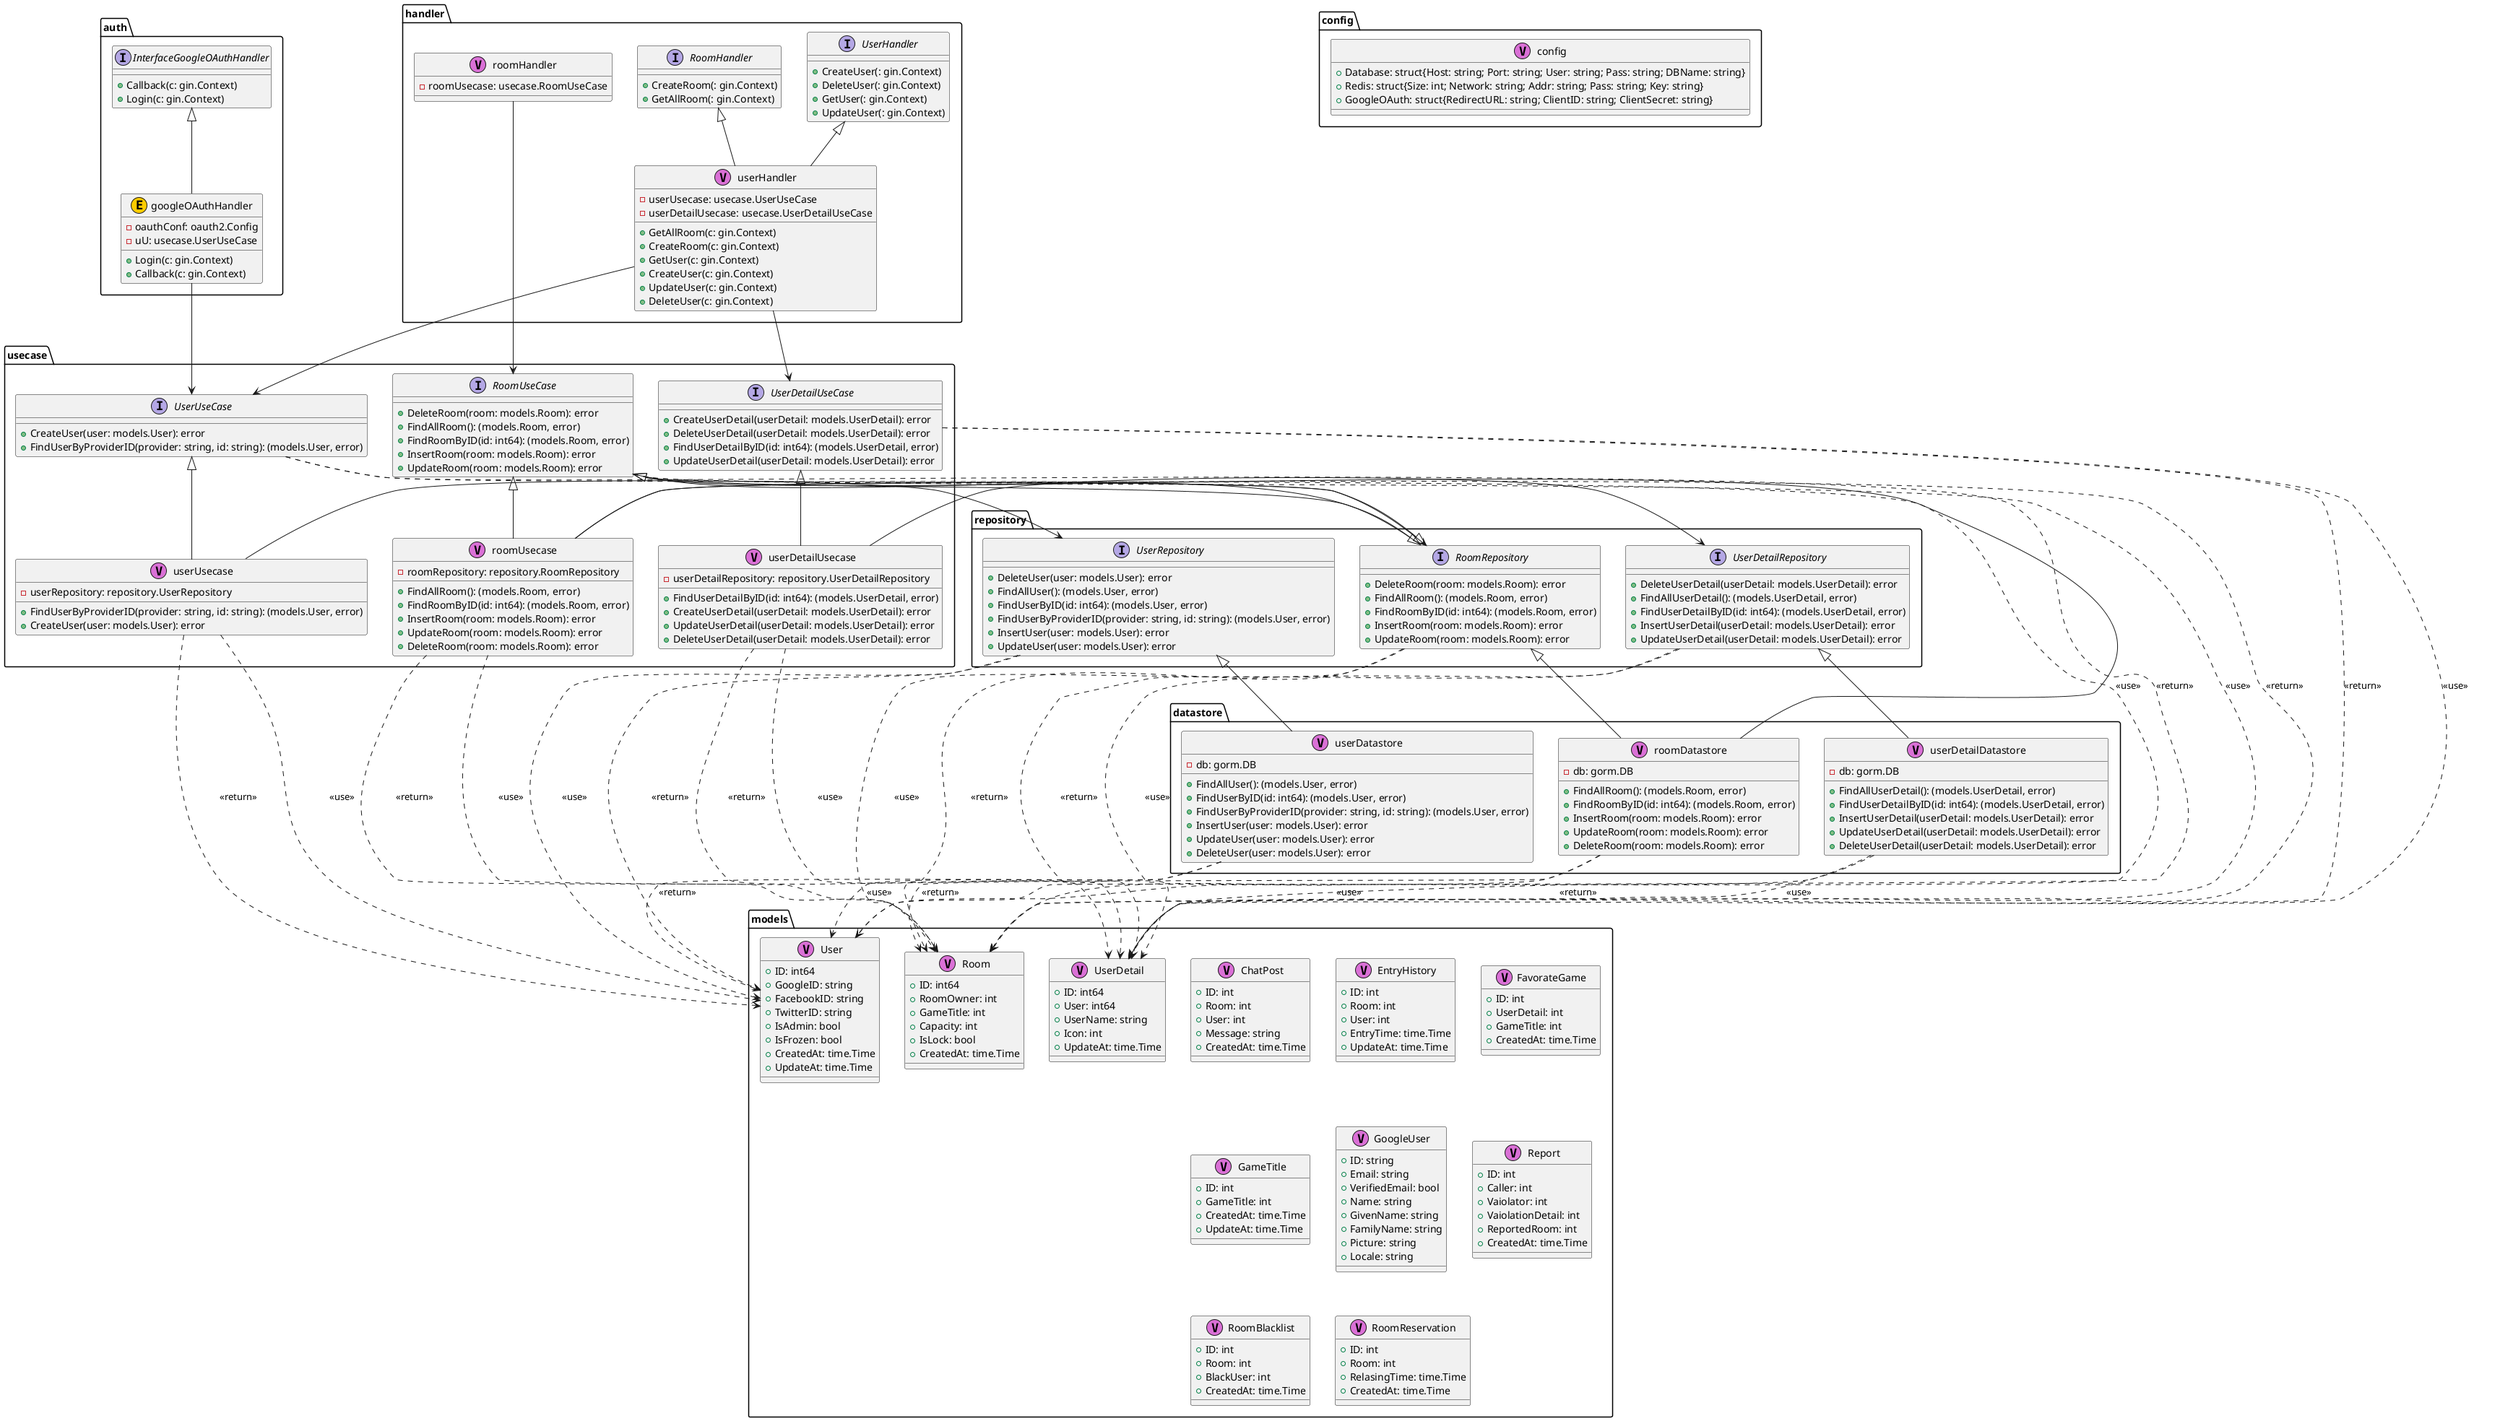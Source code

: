 @startuml

package "config" {
	class "config" as config.config <<V,Orchid>> {
		+Database: struct{Host: string; Port: string; User: string; Pass: string; DBName: string}
		+Redis: struct{Size: int; Network: string; Addr: string; Pass: string; Key: string}
		+GoogleOAuth: struct{RedirectURL: string; ClientID: string; ClientSecret: string}
	}
}



package "repository" {
	interface "RoomRepository" as repository.RoomRepository {
		+DeleteRoom(room: models.Room): error
		+FindAllRoom(): (models.Room, error)
		+FindRoomByID(id: int64): (models.Room, error)
		+InsertRoom(room: models.Room): error
		+UpdateRoom(room: models.Room): error
	}
}


	repository.RoomRepository ..> models.Room : <<use>> 
	repository.RoomRepository ..> models.Room : <<return>> 

package "repository" {
	interface "UserDetailRepository" as repository.UserDetailRepository {
		+DeleteUserDetail(userDetail: models.UserDetail): error
		+FindAllUserDetail(): (models.UserDetail, error)
		+FindUserDetailByID(id: int64): (models.UserDetail, error)
		+InsertUserDetail(userDetail: models.UserDetail): error
		+UpdateUserDetail(userDetail: models.UserDetail): error
	}
}


	repository.UserDetailRepository ..> models.UserDetail : <<use>> 
	repository.UserDetailRepository ..> models.UserDetail : <<return>> 

package "repository" {
	interface "UserRepository" as repository.UserRepository {
		+DeleteUser(user: models.User): error
		+FindAllUser(): (models.User, error)
		+FindUserByID(id: int64): (models.User, error)
		+FindUserByProviderID(provider: string, id: string): (models.User, error)
		+InsertUser(user: models.User): error
		+UpdateUser(user: models.User): error
	}
}

	repository.UserRepository ..> models.User : <<use>> 
	repository.UserRepository ..> models.User : <<return>> 

package "auth" {
	interface "InterfaceGoogleOAuthHandler" as auth.InterfaceGoogleOAuthHandler {
		+Callback(c: gin.Context)
		+Login(c: gin.Context)
	}
}



package "auth" {
	class "googleOAuthHandler" as auth.googleOAuthHandler <<E,#FFCC00>> {
		-oauthConf: oauth2.Config
		-uU: usecase.UserUseCase
		+Login(c: gin.Context)
		+Callback(c: gin.Context)
	}
}

	auth.googleOAuthHandler --> usecase.UserUseCase


package "handler" {
	interface "RoomHandler" as handler.RoomHandler {
		+CreateRoom(: gin.Context)
		+GetAllRoom(: gin.Context)
	}
}



package "handler" {
	interface "UserHandler" as handler.UserHandler {
		+CreateUser(: gin.Context)
		+DeleteUser(: gin.Context)
		+GetUser(: gin.Context)
		+UpdateUser(: gin.Context)
	}
}



package "handler" {
	class "roomHandler" as handler.roomHandler <<V,Orchid>> {
		-roomUsecase: usecase.RoomUseCase
	}
}

	handler.roomHandler --> usecase.RoomUseCase


package "handler" {
	class "userHandler" as handler.userHandler <<V,Orchid>> {
		-userUsecase: usecase.UserUseCase
		-userDetailUsecase: usecase.UserDetailUseCase
		+GetAllRoom(c: gin.Context)
		+CreateRoom(c: gin.Context)
		+GetUser(c: gin.Context)
		+CreateUser(c: gin.Context)
		+UpdateUser(c: gin.Context)
		+DeleteUser(c: gin.Context)
	}
}

	handler.userHandler --> usecase.UserUseCase
	handler.userHandler --> usecase.UserDetailUseCase


package "usecase" {
	interface "RoomUseCase" as usecase.RoomUseCase {
		+DeleteRoom(room: models.Room): error
		+FindAllRoom(): (models.Room, error)
		+FindRoomByID(id: int64): (models.Room, error)
		+InsertRoom(room: models.Room): error
		+UpdateRoom(room: models.Room): error
	}
}


	usecase.RoomUseCase ..> models.Room : <<use>> 
	usecase.RoomUseCase ..> models.Room : <<return>> 

package "usecase" {
	interface "UserDetailUseCase" as usecase.UserDetailUseCase {
		+CreateUserDetail(userDetail: models.UserDetail): error
		+DeleteUserDetail(userDetail: models.UserDetail): error
		+FindUserDetailByID(id: int64): (models.UserDetail, error)
		+UpdateUserDetail(userDetail: models.UserDetail): error
	}
}

	usecase.UserDetailUseCase ..> models.UserDetail : <<return>> 
	usecase.UserDetailUseCase ..> models.UserDetail : <<use>> 

package "usecase" {
	interface "UserUseCase" as usecase.UserUseCase {
		+CreateUser(user: models.User): error
		+FindUserByProviderID(provider: string, id: string): (models.User, error)
	}
}


	usecase.UserUseCase ..> models.User : <<use>> 
	usecase.UserUseCase ..> models.User : <<return>> 

package "usecase" {
	class "roomUsecase" as usecase.roomUsecase <<V,Orchid>> {
		-roomRepository: repository.RoomRepository
		+FindAllRoom(): (models.Room, error)
		+FindRoomByID(id: int64): (models.Room, error)
		+InsertRoom(room: models.Room): error
		+UpdateRoom(room: models.Room): error
		+DeleteRoom(room: models.Room): error
	}
}

	usecase.roomUsecase --> repository.RoomRepository

	usecase.roomUsecase ..> models.Room : <<return>> 
	usecase.roomUsecase ..> models.Room : <<use>> 

package "usecase" {
	class "userDetailUsecase" as usecase.userDetailUsecase <<V,Orchid>> {
		-userDetailRepository: repository.UserDetailRepository
		+FindUserDetailByID(id: int64): (models.UserDetail, error)
		+CreateUserDetail(userDetail: models.UserDetail): error
		+UpdateUserDetail(userDetail: models.UserDetail): error
		+DeleteUserDetail(userDetail: models.UserDetail): error
	}
}

	usecase.userDetailUsecase --> repository.UserDetailRepository

	usecase.userDetailUsecase ..> models.UserDetail : <<return>> 
	usecase.userDetailUsecase ..> models.UserDetail : <<use>> 

package "usecase" {
	class "userUsecase" as usecase.userUsecase <<V,Orchid>> {
		-userRepository: repository.UserRepository
		+FindUserByProviderID(provider: string, id: string): (models.User, error)
		+CreateUser(user: models.User): error
	}
}

	usecase.userUsecase --> repository.UserRepository

	usecase.userUsecase ..> models.User : <<return>> 
	usecase.userUsecase ..> models.User : <<use>> 

package "datastore" {
	class "roomDatastore" as datastore.roomDatastore <<V,Orchid>> {
		-db: gorm.DB
		+FindAllRoom(): (models.Room, error)
		+FindRoomByID(id: int64): (models.Room, error)
		+InsertRoom(room: models.Room): error
		+UpdateRoom(room: models.Room): error
		+DeleteRoom(room: models.Room): error
	}
}


	datastore.roomDatastore ..> models.Room : <<return>> 
	datastore.roomDatastore ..> models.Room : <<use>> 

package "datastore" {
	class "userDatastore" as datastore.userDatastore <<V,Orchid>> {
		-db: gorm.DB
		+FindAllUser(): (models.User, error)
		+FindUserByID(id: int64): (models.User, error)
		+FindUserByProviderID(provider: string, id: string): (models.User, error)
		+InsertUser(user: models.User): error
		+UpdateUser(user: models.User): error
		+DeleteUser(user: models.User): error
	}
}


	datastore.userDatastore ..> models.User : <<return>> 
	datastore.userDatastore ..> models.User : <<use>> 

package "datastore" {
	class "userDetailDatastore" as datastore.userDetailDatastore <<V,Orchid>> {
		-db: gorm.DB
		+FindAllUserDetail(): (models.UserDetail, error)
		+FindUserDetailByID(id: int64): (models.UserDetail, error)
		+InsertUserDetail(userDetail: models.UserDetail): error
		+UpdateUserDetail(userDetail: models.UserDetail): error
		+DeleteUserDetail(userDetail: models.UserDetail): error
	}
}

	datastore.userDetailDatastore ..> models.UserDetail : <<return>> 
	datastore.userDetailDatastore ..> models.UserDetail : <<use>> 

package "models" {
	class "ChatPost" as models.ChatPost <<V,Orchid>> {
		+ID: int
		+Room: int
		+User: int
		+Message: string
		+CreatedAt: time.Time
	}
}



package "models" {
	class "EntryHistory" as models.EntryHistory <<V,Orchid>> {
		+ID: int
		+Room: int
		+User: int
		+EntryTime: time.Time
		+UpdateAt: time.Time
	}
}



package "models" {
	class "FavorateGame" as models.FavorateGame <<V,Orchid>> {
		+ID: int
		+UserDetail: int
		+GameTitle: int
		+CreatedAt: time.Time
	}
}



package "models" {
	class "GameTitle" as models.GameTitle <<V,Orchid>> {
		+ID: int
		+GameTitle: int
		+CreatedAt: time.Time
		+UpdateAt: time.Time
	}
}



package "models" {
	class "GoogleUser" as models.GoogleUser <<V,Orchid>> {
		+ID: string
		+Email: string
		+VerifiedEmail: bool
		+Name: string
		+GivenName: string
		+FamilyName: string
		+Picture: string
		+Locale: string
	}
}



package "models" {
	class "Report" as models.Report <<V,Orchid>> {
		+ID: int
		+Caller: int
		+Vaiolator: int
		+VaiolationDetail: int
		+ReportedRoom: int
		+CreatedAt: time.Time
	}
}



package "models" {
	class "Room" as models.Room <<V,Orchid>> {
		+ID: int64
		+RoomOwner: int
		+GameTitle: int
		+Capacity: int
		+IsLock: bool
		+CreatedAt: time.Time
	}
}



package "models" {
	class "RoomBlacklist" as models.RoomBlacklist <<V,Orchid>> {
		+ID: int
		+Room: int
		+BlackUser: int
		+CreatedAt: time.Time
	}
}



package "models" {
	class "RoomReservation" as models.RoomReservation <<V,Orchid>> {
		+ID: int
		+Room: int
		+RelasingTime: time.Time
		+CreatedAt: time.Time
	}
}



package "models" {
	class "User" as models.User <<V,Orchid>> {
		+ID: int64
		+GoogleID: string
		+FacebookID: string
		+TwitterID: string
		+IsAdmin: bool
		+IsFrozen: bool
		+CreatedAt: time.Time
		+UpdateAt: time.Time
	}
}



package "models" {
	class "UserDetail" as models.UserDetail <<V,Orchid>> {
		+ID: int64
		+User: int64
		+UserName: string
		+Icon: int
		+UpdateAt: time.Time
	}
}



	repository.RoomRepository -up-|> usecase.RoomUseCase
	auth.googleOAuthHandler -up-|> auth.InterfaceGoogleOAuthHandler
	handler.userHandler -up-|> handler.RoomHandler
	handler.userHandler -up-|> handler.UserHandler
	usecase.RoomUseCase -up-|> repository.RoomRepository
	usecase.roomUsecase -up-|> repository.RoomRepository
	usecase.roomUsecase -up-|> usecase.RoomUseCase
	usecase.userDetailUsecase -up-|> usecase.UserDetailUseCase
	usecase.userUsecase -up-|> usecase.UserUseCase
	datastore.roomDatastore -up-|> repository.RoomRepository
	datastore.roomDatastore -up-|> usecase.RoomUseCase
	datastore.userDatastore -up-|> repository.UserRepository
	datastore.userDetailDatastore -up-|> repository.UserDetailRepository


@enduml
